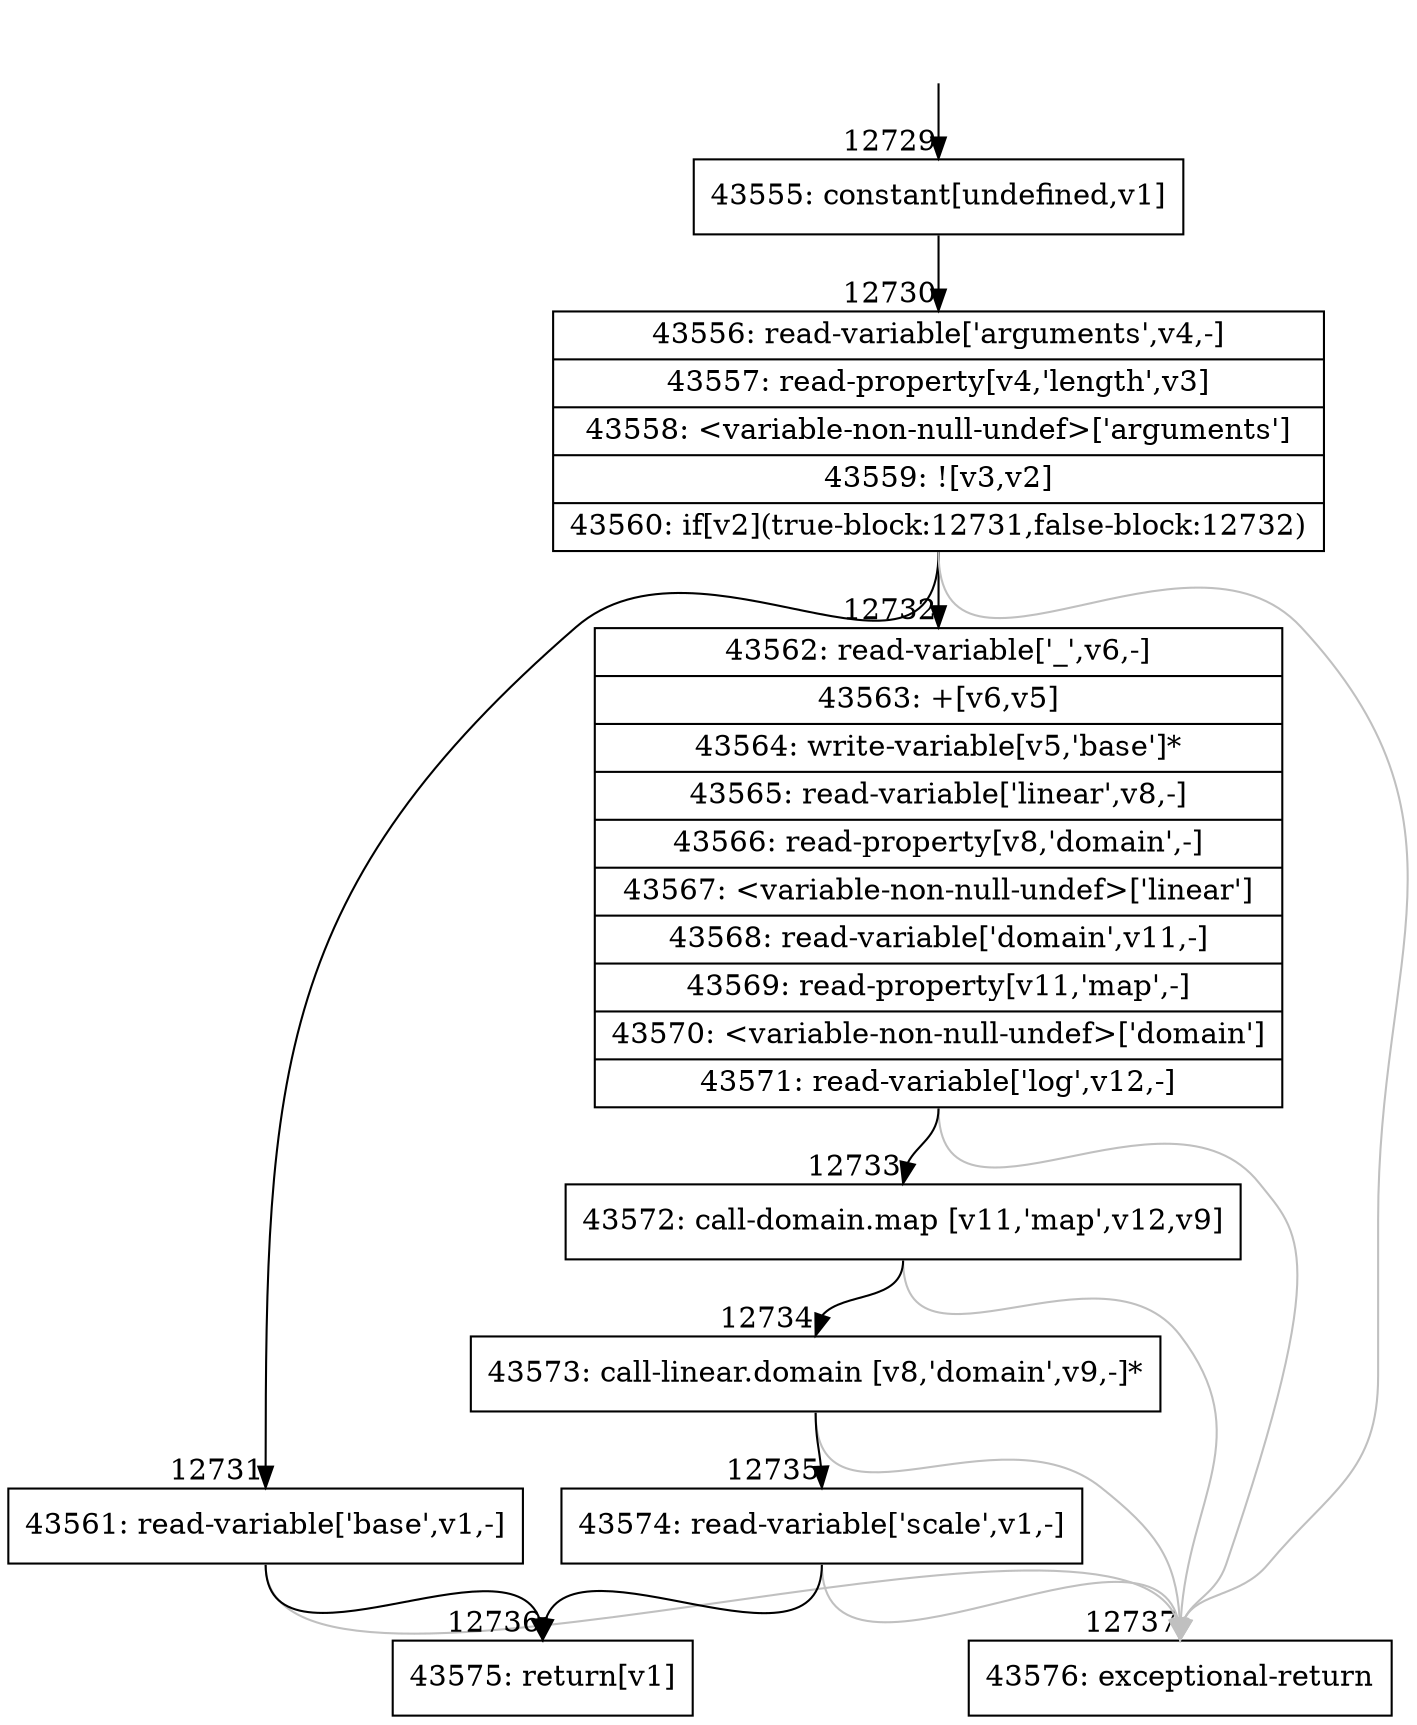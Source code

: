 digraph {
rankdir="TD"
BB_entry1179[shape=none,label=""];
BB_entry1179 -> BB12729 [tailport=s, headport=n, headlabel="    12729"]
BB12729 [shape=record label="{43555: constant[undefined,v1]}" ] 
BB12729 -> BB12730 [tailport=s, headport=n, headlabel="      12730"]
BB12730 [shape=record label="{43556: read-variable['arguments',v4,-]|43557: read-property[v4,'length',v3]|43558: \<variable-non-null-undef\>['arguments']|43559: ![v3,v2]|43560: if[v2](true-block:12731,false-block:12732)}" ] 
BB12730 -> BB12731 [tailport=s, headport=n, headlabel="      12731"]
BB12730 -> BB12732 [tailport=s, headport=n, headlabel="      12732"]
BB12730 -> BB12737 [tailport=s, headport=n, color=gray, headlabel="      12737"]
BB12731 [shape=record label="{43561: read-variable['base',v1,-]}" ] 
BB12731 -> BB12736 [tailport=s, headport=n, headlabel="      12736"]
BB12731 -> BB12737 [tailport=s, headport=n, color=gray]
BB12732 [shape=record label="{43562: read-variable['_',v6,-]|43563: +[v6,v5]|43564: write-variable[v5,'base']*|43565: read-variable['linear',v8,-]|43566: read-property[v8,'domain',-]|43567: \<variable-non-null-undef\>['linear']|43568: read-variable['domain',v11,-]|43569: read-property[v11,'map',-]|43570: \<variable-non-null-undef\>['domain']|43571: read-variable['log',v12,-]}" ] 
BB12732 -> BB12733 [tailport=s, headport=n, headlabel="      12733"]
BB12732 -> BB12737 [tailport=s, headport=n, color=gray]
BB12733 [shape=record label="{43572: call-domain.map [v11,'map',v12,v9]}" ] 
BB12733 -> BB12734 [tailport=s, headport=n, headlabel="      12734"]
BB12733 -> BB12737 [tailport=s, headport=n, color=gray]
BB12734 [shape=record label="{43573: call-linear.domain [v8,'domain',v9,-]*}" ] 
BB12734 -> BB12735 [tailport=s, headport=n, headlabel="      12735"]
BB12734 -> BB12737 [tailport=s, headport=n, color=gray]
BB12735 [shape=record label="{43574: read-variable['scale',v1,-]}" ] 
BB12735 -> BB12736 [tailport=s, headport=n]
BB12735 -> BB12737 [tailport=s, headport=n, color=gray]
BB12736 [shape=record label="{43575: return[v1]}" ] 
BB12737 [shape=record label="{43576: exceptional-return}" ] 
//#$~ 7616
}
